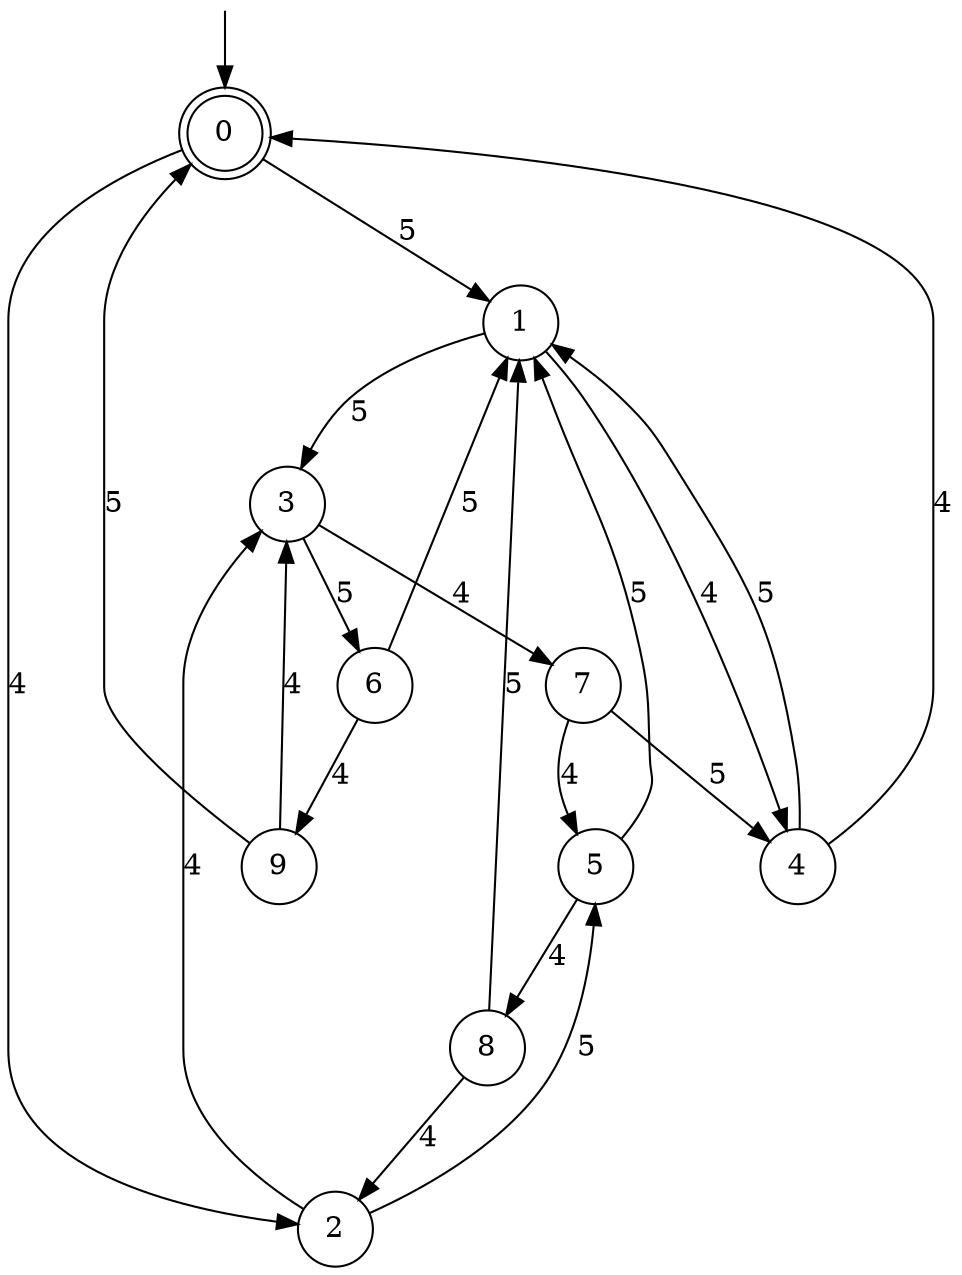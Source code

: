 digraph g {

	s0 [shape="doublecircle" label="0"];
	s1 [shape="circle" label="1"];
	s2 [shape="circle" label="2"];
	s3 [shape="circle" label="3"];
	s4 [shape="circle" label="4"];
	s5 [shape="circle" label="5"];
	s6 [shape="circle" label="6"];
	s7 [shape="circle" label="7"];
	s8 [shape="circle" label="8"];
	s9 [shape="circle" label="9"];
	s0 -> s1 [label="5"];
	s0 -> s2 [label="4"];
	s1 -> s3 [label="5"];
	s1 -> s4 [label="4"];
	s2 -> s5 [label="5"];
	s2 -> s3 [label="4"];
	s3 -> s6 [label="5"];
	s3 -> s7 [label="4"];
	s4 -> s1 [label="5"];
	s4 -> s0 [label="4"];
	s5 -> s1 [label="5"];
	s5 -> s8 [label="4"];
	s6 -> s1 [label="5"];
	s6 -> s9 [label="4"];
	s7 -> s4 [label="5"];
	s7 -> s5 [label="4"];
	s8 -> s1 [label="5"];
	s8 -> s2 [label="4"];
	s9 -> s0 [label="5"];
	s9 -> s3 [label="4"];

__start0 [label="" shape="none" width="0" height="0"];
__start0 -> s0;

}
